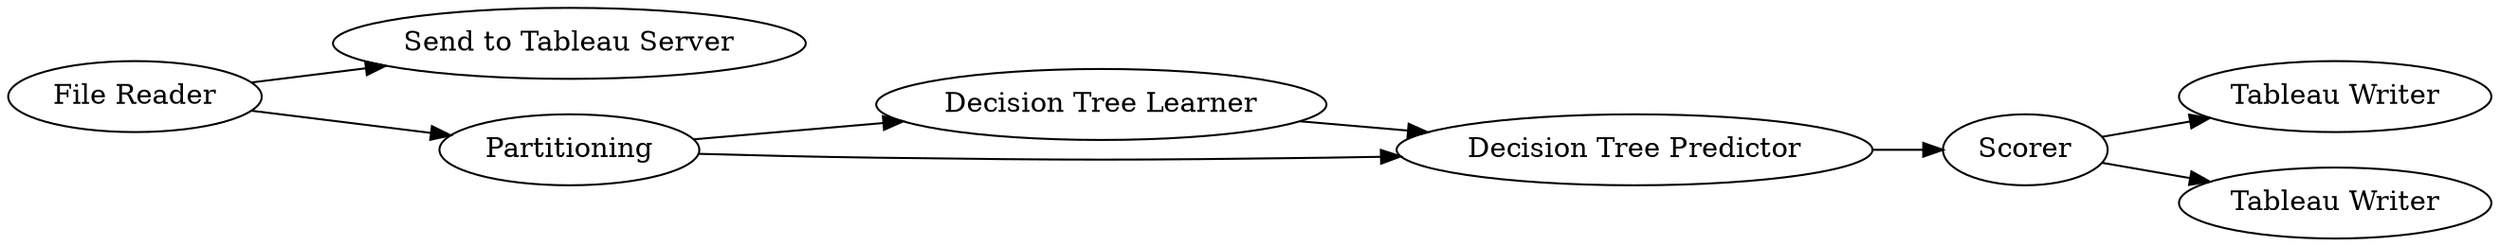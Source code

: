 digraph {
	13 -> 15
	9 -> 16
	3 -> 4
	13 -> 14
	2 -> 3
	4 -> 13
	2 -> 4
	9 -> 2
	16 [label="Send to Tableau Server"]
	13 [label=Scorer]
	9 [label="File Reader"]
	4 [label="Decision Tree Predictor"]
	15 [label="Tableau Writer"]
	14 [label="Tableau Writer"]
	3 [label="Decision Tree Learner"]
	2 [label=Partitioning]
	rankdir=LR
}
